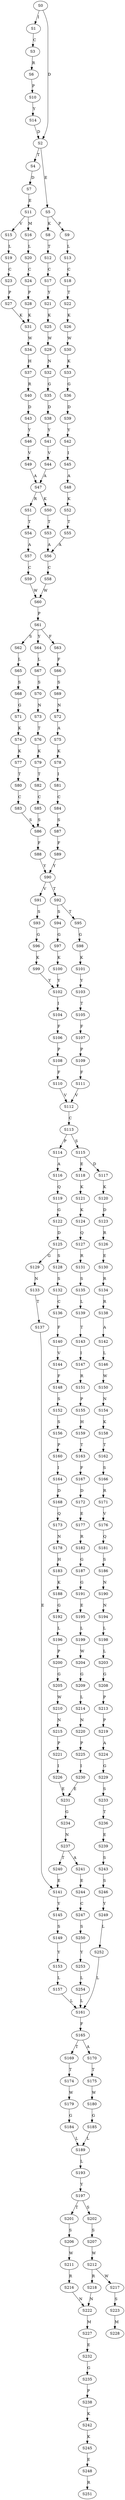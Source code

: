 strict digraph  {
	S0 -> S1 [ label = I ];
	S0 -> S2 [ label = D ];
	S1 -> S3 [ label = C ];
	S2 -> S4 [ label = T ];
	S2 -> S5 [ label = E ];
	S3 -> S6 [ label = R ];
	S4 -> S7 [ label = D ];
	S5 -> S8 [ label = K ];
	S5 -> S9 [ label = P ];
	S6 -> S10 [ label = P ];
	S7 -> S11 [ label = E ];
	S8 -> S12 [ label = T ];
	S9 -> S13 [ label = L ];
	S10 -> S14 [ label = Y ];
	S11 -> S15 [ label = V ];
	S11 -> S16 [ label = M ];
	S12 -> S17 [ label = C ];
	S13 -> S18 [ label = C ];
	S14 -> S2 [ label = D ];
	S15 -> S19 [ label = L ];
	S16 -> S20 [ label = L ];
	S17 -> S21 [ label = Y ];
	S18 -> S22 [ label = T ];
	S19 -> S23 [ label = C ];
	S20 -> S24 [ label = C ];
	S21 -> S25 [ label = K ];
	S22 -> S26 [ label = K ];
	S23 -> S27 [ label = P ];
	S24 -> S28 [ label = P ];
	S25 -> S29 [ label = W ];
	S26 -> S30 [ label = W ];
	S27 -> S31 [ label = K ];
	S28 -> S31 [ label = K ];
	S29 -> S32 [ label = N ];
	S30 -> S33 [ label = K ];
	S31 -> S34 [ label = W ];
	S32 -> S35 [ label = G ];
	S33 -> S36 [ label = G ];
	S34 -> S37 [ label = H ];
	S35 -> S38 [ label = D ];
	S36 -> S39 [ label = D ];
	S37 -> S40 [ label = R ];
	S38 -> S41 [ label = Y ];
	S39 -> S42 [ label = Y ];
	S40 -> S43 [ label = D ];
	S41 -> S44 [ label = V ];
	S42 -> S45 [ label = I ];
	S43 -> S46 [ label = Y ];
	S44 -> S47 [ label = A ];
	S45 -> S48 [ label = A ];
	S46 -> S49 [ label = V ];
	S47 -> S50 [ label = K ];
	S47 -> S51 [ label = R ];
	S48 -> S52 [ label = K ];
	S49 -> S47 [ label = A ];
	S50 -> S53 [ label = T ];
	S51 -> S54 [ label = T ];
	S52 -> S55 [ label = T ];
	S53 -> S56 [ label = A ];
	S54 -> S57 [ label = A ];
	S55 -> S56 [ label = A ];
	S56 -> S58 [ label = C ];
	S57 -> S59 [ label = C ];
	S58 -> S60 [ label = W ];
	S59 -> S60 [ label = W ];
	S60 -> S61 [ label = P ];
	S61 -> S62 [ label = S ];
	S61 -> S63 [ label = F ];
	S61 -> S64 [ label = Y ];
	S62 -> S65 [ label = L ];
	S63 -> S66 [ label = F ];
	S64 -> S67 [ label = L ];
	S65 -> S68 [ label = S ];
	S66 -> S69 [ label = S ];
	S67 -> S70 [ label = S ];
	S68 -> S71 [ label = G ];
	S69 -> S72 [ label = N ];
	S70 -> S73 [ label = N ];
	S71 -> S74 [ label = K ];
	S72 -> S75 [ label = A ];
	S73 -> S76 [ label = T ];
	S74 -> S77 [ label = K ];
	S75 -> S78 [ label = K ];
	S76 -> S79 [ label = K ];
	S77 -> S80 [ label = T ];
	S78 -> S81 [ label = I ];
	S79 -> S82 [ label = T ];
	S80 -> S83 [ label = C ];
	S81 -> S84 [ label = C ];
	S82 -> S85 [ label = C ];
	S83 -> S86 [ label = S ];
	S84 -> S87 [ label = S ];
	S85 -> S86 [ label = S ];
	S86 -> S88 [ label = F ];
	S87 -> S89 [ label = F ];
	S88 -> S90 [ label = Y ];
	S89 -> S90 [ label = Y ];
	S90 -> S91 [ label = V ];
	S90 -> S92 [ label = T ];
	S91 -> S93 [ label = S ];
	S92 -> S94 [ label = S ];
	S92 -> S95 [ label = T ];
	S93 -> S96 [ label = G ];
	S94 -> S97 [ label = G ];
	S95 -> S98 [ label = G ];
	S96 -> S99 [ label = K ];
	S97 -> S100 [ label = K ];
	S98 -> S101 [ label = K ];
	S99 -> S102 [ label = Y ];
	S100 -> S102 [ label = Y ];
	S101 -> S103 [ label = Y ];
	S102 -> S104 [ label = I ];
	S103 -> S105 [ label = T ];
	S104 -> S106 [ label = F ];
	S105 -> S107 [ label = F ];
	S106 -> S108 [ label = P ];
	S107 -> S109 [ label = P ];
	S108 -> S110 [ label = F ];
	S109 -> S111 [ label = F ];
	S110 -> S112 [ label = V ];
	S111 -> S112 [ label = V ];
	S112 -> S113 [ label = C ];
	S113 -> S114 [ label = P ];
	S113 -> S115 [ label = S ];
	S114 -> S116 [ label = A ];
	S115 -> S117 [ label = D ];
	S115 -> S118 [ label = E ];
	S116 -> S119 [ label = Q ];
	S117 -> S120 [ label = K ];
	S118 -> S121 [ label = K ];
	S119 -> S122 [ label = G ];
	S120 -> S123 [ label = D ];
	S121 -> S124 [ label = K ];
	S122 -> S125 [ label = D ];
	S123 -> S126 [ label = R ];
	S124 -> S127 [ label = Q ];
	S125 -> S128 [ label = S ];
	S125 -> S129 [ label = G ];
	S126 -> S130 [ label = E ];
	S127 -> S131 [ label = R ];
	S128 -> S132 [ label = S ];
	S129 -> S133 [ label = N ];
	S130 -> S134 [ label = R ];
	S131 -> S135 [ label = S ];
	S132 -> S136 [ label = C ];
	S133 -> S137 [ label = T ];
	S134 -> S138 [ label = R ];
	S135 -> S139 [ label = L ];
	S136 -> S140 [ label = F ];
	S137 -> S141 [ label = E ];
	S138 -> S142 [ label = A ];
	S139 -> S143 [ label = T ];
	S140 -> S144 [ label = V ];
	S141 -> S145 [ label = Y ];
	S142 -> S146 [ label = L ];
	S143 -> S147 [ label = I ];
	S144 -> S148 [ label = F ];
	S145 -> S149 [ label = S ];
	S146 -> S150 [ label = W ];
	S147 -> S151 [ label = R ];
	S148 -> S152 [ label = S ];
	S149 -> S153 [ label = Y ];
	S150 -> S154 [ label = N ];
	S151 -> S155 [ label = P ];
	S152 -> S156 [ label = S ];
	S153 -> S157 [ label = L ];
	S154 -> S158 [ label = K ];
	S155 -> S159 [ label = H ];
	S156 -> S160 [ label = P ];
	S157 -> S161 [ label = L ];
	S158 -> S162 [ label = T ];
	S159 -> S163 [ label = T ];
	S160 -> S164 [ label = I ];
	S161 -> S165 [ label = F ];
	S162 -> S166 [ label = S ];
	S163 -> S167 [ label = F ];
	S164 -> S168 [ label = D ];
	S165 -> S169 [ label = T ];
	S165 -> S170 [ label = A ];
	S166 -> S171 [ label = R ];
	S167 -> S172 [ label = D ];
	S168 -> S173 [ label = Q ];
	S169 -> S174 [ label = T ];
	S170 -> S175 [ label = T ];
	S171 -> S176 [ label = V ];
	S172 -> S177 [ label = E ];
	S173 -> S178 [ label = N ];
	S174 -> S179 [ label = W ];
	S175 -> S180 [ label = W ];
	S176 -> S181 [ label = Q ];
	S177 -> S182 [ label = R ];
	S178 -> S183 [ label = H ];
	S179 -> S184 [ label = G ];
	S180 -> S185 [ label = G ];
	S181 -> S186 [ label = S ];
	S182 -> S187 [ label = G ];
	S183 -> S188 [ label = K ];
	S184 -> S189 [ label = L ];
	S185 -> S189 [ label = L ];
	S186 -> S190 [ label = N ];
	S187 -> S191 [ label = G ];
	S188 -> S192 [ label = G ];
	S189 -> S193 [ label = L ];
	S190 -> S194 [ label = N ];
	S191 -> S195 [ label = E ];
	S192 -> S196 [ label = L ];
	S193 -> S197 [ label = Y ];
	S194 -> S198 [ label = L ];
	S195 -> S199 [ label = L ];
	S196 -> S200 [ label = P ];
	S197 -> S201 [ label = T ];
	S197 -> S202 [ label = S ];
	S198 -> S203 [ label = L ];
	S199 -> S204 [ label = W ];
	S200 -> S205 [ label = G ];
	S201 -> S206 [ label = S ];
	S202 -> S207 [ label = S ];
	S203 -> S208 [ label = G ];
	S204 -> S209 [ label = G ];
	S205 -> S210 [ label = W ];
	S206 -> S211 [ label = W ];
	S207 -> S212 [ label = W ];
	S208 -> S213 [ label = P ];
	S209 -> S214 [ label = L ];
	S210 -> S215 [ label = N ];
	S211 -> S216 [ label = R ];
	S212 -> S217 [ label = W ];
	S212 -> S218 [ label = R ];
	S213 -> S219 [ label = P ];
	S214 -> S220 [ label = N ];
	S215 -> S221 [ label = P ];
	S216 -> S222 [ label = N ];
	S217 -> S223 [ label = S ];
	S218 -> S222 [ label = N ];
	S219 -> S224 [ label = A ];
	S220 -> S225 [ label = P ];
	S221 -> S226 [ label = I ];
	S222 -> S227 [ label = M ];
	S223 -> S228 [ label = M ];
	S224 -> S229 [ label = G ];
	S225 -> S230 [ label = I ];
	S226 -> S231 [ label = E ];
	S227 -> S232 [ label = E ];
	S229 -> S233 [ label = S ];
	S230 -> S231 [ label = E ];
	S231 -> S234 [ label = G ];
	S232 -> S235 [ label = G ];
	S233 -> S236 [ label = T ];
	S234 -> S237 [ label = N ];
	S235 -> S238 [ label = P ];
	S236 -> S239 [ label = E ];
	S237 -> S240 [ label = T ];
	S237 -> S241 [ label = A ];
	S238 -> S242 [ label = K ];
	S239 -> S243 [ label = S ];
	S240 -> S141 [ label = E ];
	S241 -> S244 [ label = E ];
	S242 -> S245 [ label = K ];
	S243 -> S246 [ label = S ];
	S244 -> S247 [ label = C ];
	S245 -> S248 [ label = E ];
	S246 -> S249 [ label = Y ];
	S247 -> S250 [ label = S ];
	S248 -> S251 [ label = R ];
	S249 -> S252 [ label = L ];
	S250 -> S253 [ label = Y ];
	S252 -> S161 [ label = L ];
	S253 -> S254 [ label = L ];
	S254 -> S161 [ label = L ];
}
